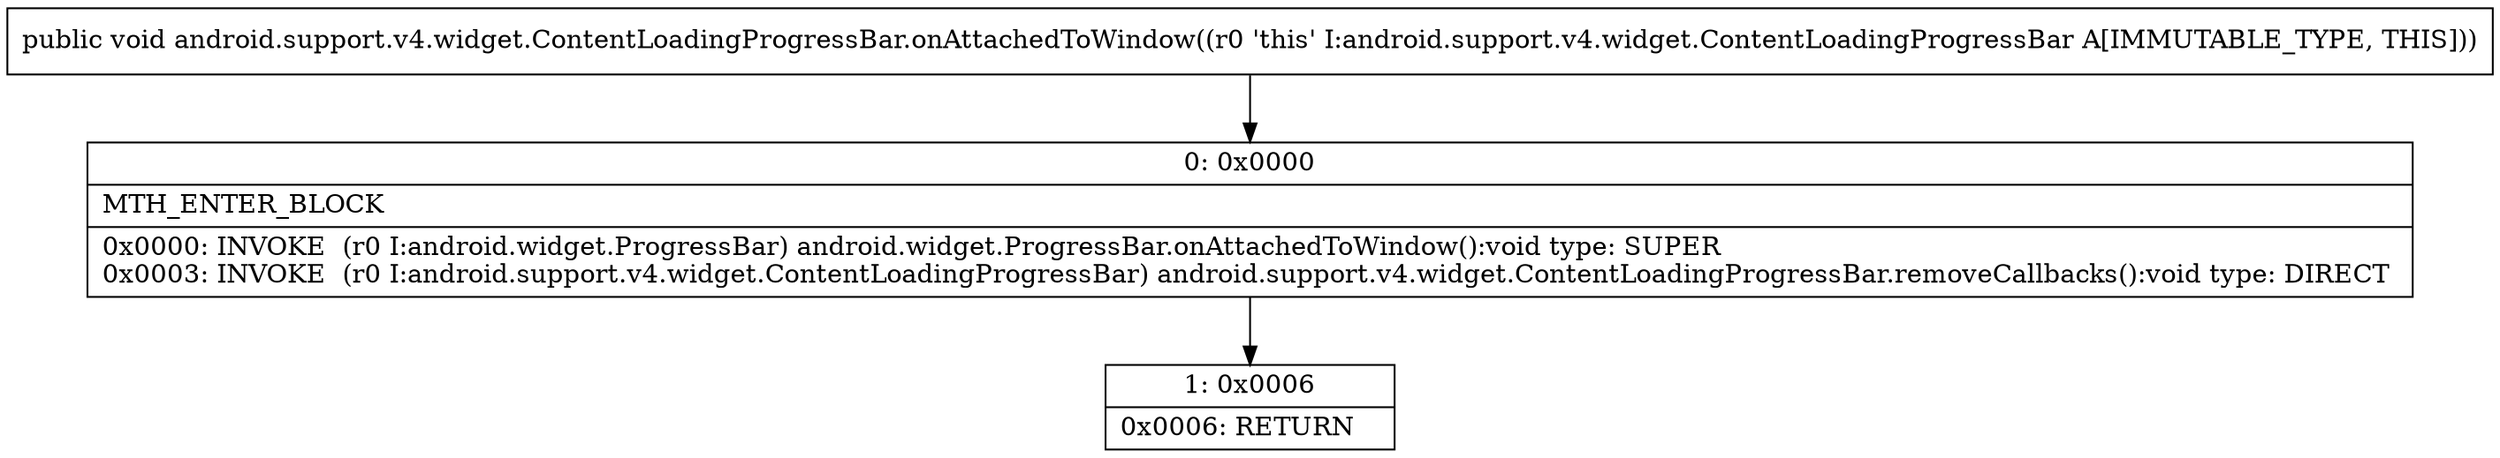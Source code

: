 digraph "CFG forandroid.support.v4.widget.ContentLoadingProgressBar.onAttachedToWindow()V" {
Node_0 [shape=record,label="{0\:\ 0x0000|MTH_ENTER_BLOCK\l|0x0000: INVOKE  (r0 I:android.widget.ProgressBar) android.widget.ProgressBar.onAttachedToWindow():void type: SUPER \l0x0003: INVOKE  (r0 I:android.support.v4.widget.ContentLoadingProgressBar) android.support.v4.widget.ContentLoadingProgressBar.removeCallbacks():void type: DIRECT \l}"];
Node_1 [shape=record,label="{1\:\ 0x0006|0x0006: RETURN   \l}"];
MethodNode[shape=record,label="{public void android.support.v4.widget.ContentLoadingProgressBar.onAttachedToWindow((r0 'this' I:android.support.v4.widget.ContentLoadingProgressBar A[IMMUTABLE_TYPE, THIS])) }"];
MethodNode -> Node_0;
Node_0 -> Node_1;
}


